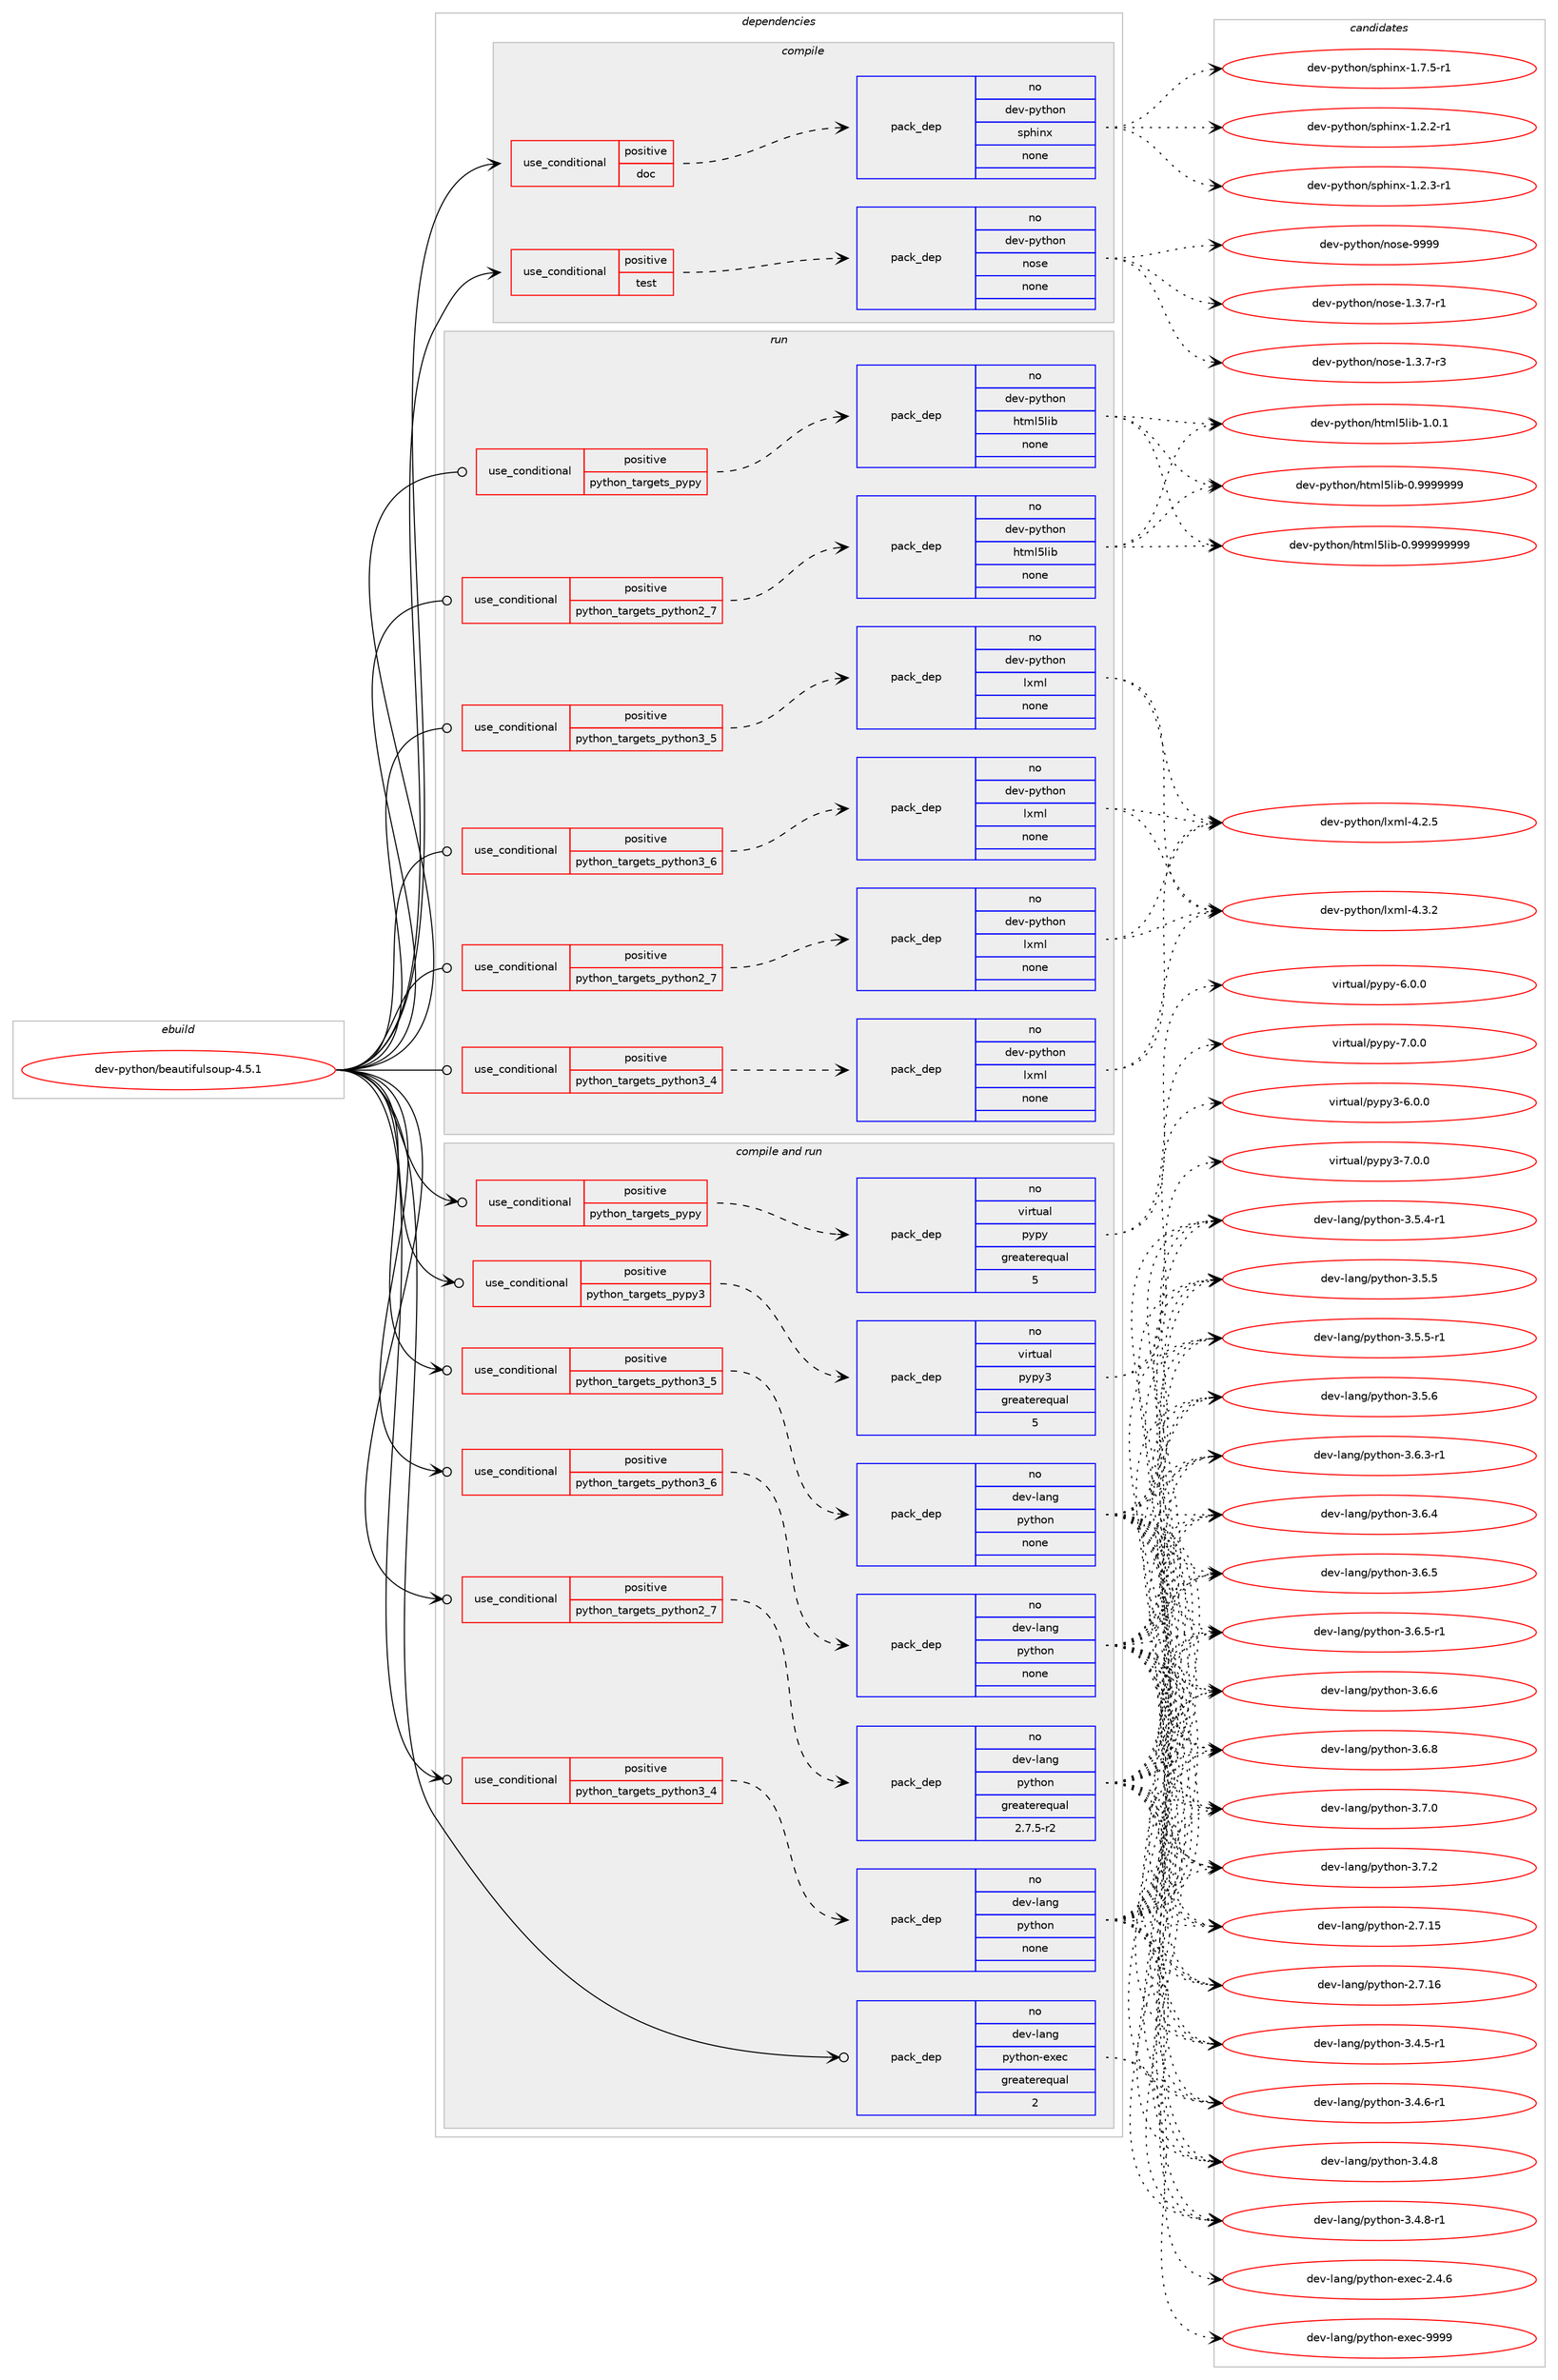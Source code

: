 digraph prolog {

# *************
# Graph options
# *************

newrank=true;
concentrate=true;
compound=true;
graph [rankdir=LR,fontname=Helvetica,fontsize=10,ranksep=1.5];#, ranksep=2.5, nodesep=0.2];
edge  [arrowhead=vee];
node  [fontname=Helvetica,fontsize=10];

# **********
# The ebuild
# **********

subgraph cluster_leftcol {
color=gray;
rank=same;
label=<<i>ebuild</i>>;
id [label="dev-python/beautifulsoup-4.5.1", color=red, width=4, href="../dev-python/beautifulsoup-4.5.1.svg"];
}

# ****************
# The dependencies
# ****************

subgraph cluster_midcol {
color=gray;
label=<<i>dependencies</i>>;
subgraph cluster_compile {
fillcolor="#eeeeee";
style=filled;
label=<<i>compile</i>>;
subgraph cond371585 {
dependency1400879 [label=<<TABLE BORDER="0" CELLBORDER="1" CELLSPACING="0" CELLPADDING="4"><TR><TD ROWSPAN="3" CELLPADDING="10">use_conditional</TD></TR><TR><TD>positive</TD></TR><TR><TD>doc</TD></TR></TABLE>>, shape=none, color=red];
subgraph pack1006066 {
dependency1400880 [label=<<TABLE BORDER="0" CELLBORDER="1" CELLSPACING="0" CELLPADDING="4" WIDTH="220"><TR><TD ROWSPAN="6" CELLPADDING="30">pack_dep</TD></TR><TR><TD WIDTH="110">no</TD></TR><TR><TD>dev-python</TD></TR><TR><TD>sphinx</TD></TR><TR><TD>none</TD></TR><TR><TD></TD></TR></TABLE>>, shape=none, color=blue];
}
dependency1400879:e -> dependency1400880:w [weight=20,style="dashed",arrowhead="vee"];
}
id:e -> dependency1400879:w [weight=20,style="solid",arrowhead="vee"];
subgraph cond371586 {
dependency1400881 [label=<<TABLE BORDER="0" CELLBORDER="1" CELLSPACING="0" CELLPADDING="4"><TR><TD ROWSPAN="3" CELLPADDING="10">use_conditional</TD></TR><TR><TD>positive</TD></TR><TR><TD>test</TD></TR></TABLE>>, shape=none, color=red];
subgraph pack1006067 {
dependency1400882 [label=<<TABLE BORDER="0" CELLBORDER="1" CELLSPACING="0" CELLPADDING="4" WIDTH="220"><TR><TD ROWSPAN="6" CELLPADDING="30">pack_dep</TD></TR><TR><TD WIDTH="110">no</TD></TR><TR><TD>dev-python</TD></TR><TR><TD>nose</TD></TR><TR><TD>none</TD></TR><TR><TD></TD></TR></TABLE>>, shape=none, color=blue];
}
dependency1400881:e -> dependency1400882:w [weight=20,style="dashed",arrowhead="vee"];
}
id:e -> dependency1400881:w [weight=20,style="solid",arrowhead="vee"];
}
subgraph cluster_compileandrun {
fillcolor="#eeeeee";
style=filled;
label=<<i>compile and run</i>>;
subgraph cond371587 {
dependency1400883 [label=<<TABLE BORDER="0" CELLBORDER="1" CELLSPACING="0" CELLPADDING="4"><TR><TD ROWSPAN="3" CELLPADDING="10">use_conditional</TD></TR><TR><TD>positive</TD></TR><TR><TD>python_targets_pypy</TD></TR></TABLE>>, shape=none, color=red];
subgraph pack1006068 {
dependency1400884 [label=<<TABLE BORDER="0" CELLBORDER="1" CELLSPACING="0" CELLPADDING="4" WIDTH="220"><TR><TD ROWSPAN="6" CELLPADDING="30">pack_dep</TD></TR><TR><TD WIDTH="110">no</TD></TR><TR><TD>virtual</TD></TR><TR><TD>pypy</TD></TR><TR><TD>greaterequal</TD></TR><TR><TD>5</TD></TR></TABLE>>, shape=none, color=blue];
}
dependency1400883:e -> dependency1400884:w [weight=20,style="dashed",arrowhead="vee"];
}
id:e -> dependency1400883:w [weight=20,style="solid",arrowhead="odotvee"];
subgraph cond371588 {
dependency1400885 [label=<<TABLE BORDER="0" CELLBORDER="1" CELLSPACING="0" CELLPADDING="4"><TR><TD ROWSPAN="3" CELLPADDING="10">use_conditional</TD></TR><TR><TD>positive</TD></TR><TR><TD>python_targets_pypy3</TD></TR></TABLE>>, shape=none, color=red];
subgraph pack1006069 {
dependency1400886 [label=<<TABLE BORDER="0" CELLBORDER="1" CELLSPACING="0" CELLPADDING="4" WIDTH="220"><TR><TD ROWSPAN="6" CELLPADDING="30">pack_dep</TD></TR><TR><TD WIDTH="110">no</TD></TR><TR><TD>virtual</TD></TR><TR><TD>pypy3</TD></TR><TR><TD>greaterequal</TD></TR><TR><TD>5</TD></TR></TABLE>>, shape=none, color=blue];
}
dependency1400885:e -> dependency1400886:w [weight=20,style="dashed",arrowhead="vee"];
}
id:e -> dependency1400885:w [weight=20,style="solid",arrowhead="odotvee"];
subgraph cond371589 {
dependency1400887 [label=<<TABLE BORDER="0" CELLBORDER="1" CELLSPACING="0" CELLPADDING="4"><TR><TD ROWSPAN="3" CELLPADDING="10">use_conditional</TD></TR><TR><TD>positive</TD></TR><TR><TD>python_targets_python2_7</TD></TR></TABLE>>, shape=none, color=red];
subgraph pack1006070 {
dependency1400888 [label=<<TABLE BORDER="0" CELLBORDER="1" CELLSPACING="0" CELLPADDING="4" WIDTH="220"><TR><TD ROWSPAN="6" CELLPADDING="30">pack_dep</TD></TR><TR><TD WIDTH="110">no</TD></TR><TR><TD>dev-lang</TD></TR><TR><TD>python</TD></TR><TR><TD>greaterequal</TD></TR><TR><TD>2.7.5-r2</TD></TR></TABLE>>, shape=none, color=blue];
}
dependency1400887:e -> dependency1400888:w [weight=20,style="dashed",arrowhead="vee"];
}
id:e -> dependency1400887:w [weight=20,style="solid",arrowhead="odotvee"];
subgraph cond371590 {
dependency1400889 [label=<<TABLE BORDER="0" CELLBORDER="1" CELLSPACING="0" CELLPADDING="4"><TR><TD ROWSPAN="3" CELLPADDING="10">use_conditional</TD></TR><TR><TD>positive</TD></TR><TR><TD>python_targets_python3_4</TD></TR></TABLE>>, shape=none, color=red];
subgraph pack1006071 {
dependency1400890 [label=<<TABLE BORDER="0" CELLBORDER="1" CELLSPACING="0" CELLPADDING="4" WIDTH="220"><TR><TD ROWSPAN="6" CELLPADDING="30">pack_dep</TD></TR><TR><TD WIDTH="110">no</TD></TR><TR><TD>dev-lang</TD></TR><TR><TD>python</TD></TR><TR><TD>none</TD></TR><TR><TD></TD></TR></TABLE>>, shape=none, color=blue];
}
dependency1400889:e -> dependency1400890:w [weight=20,style="dashed",arrowhead="vee"];
}
id:e -> dependency1400889:w [weight=20,style="solid",arrowhead="odotvee"];
subgraph cond371591 {
dependency1400891 [label=<<TABLE BORDER="0" CELLBORDER="1" CELLSPACING="0" CELLPADDING="4"><TR><TD ROWSPAN="3" CELLPADDING="10">use_conditional</TD></TR><TR><TD>positive</TD></TR><TR><TD>python_targets_python3_5</TD></TR></TABLE>>, shape=none, color=red];
subgraph pack1006072 {
dependency1400892 [label=<<TABLE BORDER="0" CELLBORDER="1" CELLSPACING="0" CELLPADDING="4" WIDTH="220"><TR><TD ROWSPAN="6" CELLPADDING="30">pack_dep</TD></TR><TR><TD WIDTH="110">no</TD></TR><TR><TD>dev-lang</TD></TR><TR><TD>python</TD></TR><TR><TD>none</TD></TR><TR><TD></TD></TR></TABLE>>, shape=none, color=blue];
}
dependency1400891:e -> dependency1400892:w [weight=20,style="dashed",arrowhead="vee"];
}
id:e -> dependency1400891:w [weight=20,style="solid",arrowhead="odotvee"];
subgraph cond371592 {
dependency1400893 [label=<<TABLE BORDER="0" CELLBORDER="1" CELLSPACING="0" CELLPADDING="4"><TR><TD ROWSPAN="3" CELLPADDING="10">use_conditional</TD></TR><TR><TD>positive</TD></TR><TR><TD>python_targets_python3_6</TD></TR></TABLE>>, shape=none, color=red];
subgraph pack1006073 {
dependency1400894 [label=<<TABLE BORDER="0" CELLBORDER="1" CELLSPACING="0" CELLPADDING="4" WIDTH="220"><TR><TD ROWSPAN="6" CELLPADDING="30">pack_dep</TD></TR><TR><TD WIDTH="110">no</TD></TR><TR><TD>dev-lang</TD></TR><TR><TD>python</TD></TR><TR><TD>none</TD></TR><TR><TD></TD></TR></TABLE>>, shape=none, color=blue];
}
dependency1400893:e -> dependency1400894:w [weight=20,style="dashed",arrowhead="vee"];
}
id:e -> dependency1400893:w [weight=20,style="solid",arrowhead="odotvee"];
subgraph pack1006074 {
dependency1400895 [label=<<TABLE BORDER="0" CELLBORDER="1" CELLSPACING="0" CELLPADDING="4" WIDTH="220"><TR><TD ROWSPAN="6" CELLPADDING="30">pack_dep</TD></TR><TR><TD WIDTH="110">no</TD></TR><TR><TD>dev-lang</TD></TR><TR><TD>python-exec</TD></TR><TR><TD>greaterequal</TD></TR><TR><TD>2</TD></TR></TABLE>>, shape=none, color=blue];
}
id:e -> dependency1400895:w [weight=20,style="solid",arrowhead="odotvee"];
}
subgraph cluster_run {
fillcolor="#eeeeee";
style=filled;
label=<<i>run</i>>;
subgraph cond371593 {
dependency1400896 [label=<<TABLE BORDER="0" CELLBORDER="1" CELLSPACING="0" CELLPADDING="4"><TR><TD ROWSPAN="3" CELLPADDING="10">use_conditional</TD></TR><TR><TD>positive</TD></TR><TR><TD>python_targets_pypy</TD></TR></TABLE>>, shape=none, color=red];
subgraph pack1006075 {
dependency1400897 [label=<<TABLE BORDER="0" CELLBORDER="1" CELLSPACING="0" CELLPADDING="4" WIDTH="220"><TR><TD ROWSPAN="6" CELLPADDING="30">pack_dep</TD></TR><TR><TD WIDTH="110">no</TD></TR><TR><TD>dev-python</TD></TR><TR><TD>html5lib</TD></TR><TR><TD>none</TD></TR><TR><TD></TD></TR></TABLE>>, shape=none, color=blue];
}
dependency1400896:e -> dependency1400897:w [weight=20,style="dashed",arrowhead="vee"];
}
id:e -> dependency1400896:w [weight=20,style="solid",arrowhead="odot"];
subgraph cond371594 {
dependency1400898 [label=<<TABLE BORDER="0" CELLBORDER="1" CELLSPACING="0" CELLPADDING="4"><TR><TD ROWSPAN="3" CELLPADDING="10">use_conditional</TD></TR><TR><TD>positive</TD></TR><TR><TD>python_targets_python2_7</TD></TR></TABLE>>, shape=none, color=red];
subgraph pack1006076 {
dependency1400899 [label=<<TABLE BORDER="0" CELLBORDER="1" CELLSPACING="0" CELLPADDING="4" WIDTH="220"><TR><TD ROWSPAN="6" CELLPADDING="30">pack_dep</TD></TR><TR><TD WIDTH="110">no</TD></TR><TR><TD>dev-python</TD></TR><TR><TD>html5lib</TD></TR><TR><TD>none</TD></TR><TR><TD></TD></TR></TABLE>>, shape=none, color=blue];
}
dependency1400898:e -> dependency1400899:w [weight=20,style="dashed",arrowhead="vee"];
}
id:e -> dependency1400898:w [weight=20,style="solid",arrowhead="odot"];
subgraph cond371595 {
dependency1400900 [label=<<TABLE BORDER="0" CELLBORDER="1" CELLSPACING="0" CELLPADDING="4"><TR><TD ROWSPAN="3" CELLPADDING="10">use_conditional</TD></TR><TR><TD>positive</TD></TR><TR><TD>python_targets_python2_7</TD></TR></TABLE>>, shape=none, color=red];
subgraph pack1006077 {
dependency1400901 [label=<<TABLE BORDER="0" CELLBORDER="1" CELLSPACING="0" CELLPADDING="4" WIDTH="220"><TR><TD ROWSPAN="6" CELLPADDING="30">pack_dep</TD></TR><TR><TD WIDTH="110">no</TD></TR><TR><TD>dev-python</TD></TR><TR><TD>lxml</TD></TR><TR><TD>none</TD></TR><TR><TD></TD></TR></TABLE>>, shape=none, color=blue];
}
dependency1400900:e -> dependency1400901:w [weight=20,style="dashed",arrowhead="vee"];
}
id:e -> dependency1400900:w [weight=20,style="solid",arrowhead="odot"];
subgraph cond371596 {
dependency1400902 [label=<<TABLE BORDER="0" CELLBORDER="1" CELLSPACING="0" CELLPADDING="4"><TR><TD ROWSPAN="3" CELLPADDING="10">use_conditional</TD></TR><TR><TD>positive</TD></TR><TR><TD>python_targets_python3_4</TD></TR></TABLE>>, shape=none, color=red];
subgraph pack1006078 {
dependency1400903 [label=<<TABLE BORDER="0" CELLBORDER="1" CELLSPACING="0" CELLPADDING="4" WIDTH="220"><TR><TD ROWSPAN="6" CELLPADDING="30">pack_dep</TD></TR><TR><TD WIDTH="110">no</TD></TR><TR><TD>dev-python</TD></TR><TR><TD>lxml</TD></TR><TR><TD>none</TD></TR><TR><TD></TD></TR></TABLE>>, shape=none, color=blue];
}
dependency1400902:e -> dependency1400903:w [weight=20,style="dashed",arrowhead="vee"];
}
id:e -> dependency1400902:w [weight=20,style="solid",arrowhead="odot"];
subgraph cond371597 {
dependency1400904 [label=<<TABLE BORDER="0" CELLBORDER="1" CELLSPACING="0" CELLPADDING="4"><TR><TD ROWSPAN="3" CELLPADDING="10">use_conditional</TD></TR><TR><TD>positive</TD></TR><TR><TD>python_targets_python3_5</TD></TR></TABLE>>, shape=none, color=red];
subgraph pack1006079 {
dependency1400905 [label=<<TABLE BORDER="0" CELLBORDER="1" CELLSPACING="0" CELLPADDING="4" WIDTH="220"><TR><TD ROWSPAN="6" CELLPADDING="30">pack_dep</TD></TR><TR><TD WIDTH="110">no</TD></TR><TR><TD>dev-python</TD></TR><TR><TD>lxml</TD></TR><TR><TD>none</TD></TR><TR><TD></TD></TR></TABLE>>, shape=none, color=blue];
}
dependency1400904:e -> dependency1400905:w [weight=20,style="dashed",arrowhead="vee"];
}
id:e -> dependency1400904:w [weight=20,style="solid",arrowhead="odot"];
subgraph cond371598 {
dependency1400906 [label=<<TABLE BORDER="0" CELLBORDER="1" CELLSPACING="0" CELLPADDING="4"><TR><TD ROWSPAN="3" CELLPADDING="10">use_conditional</TD></TR><TR><TD>positive</TD></TR><TR><TD>python_targets_python3_6</TD></TR></TABLE>>, shape=none, color=red];
subgraph pack1006080 {
dependency1400907 [label=<<TABLE BORDER="0" CELLBORDER="1" CELLSPACING="0" CELLPADDING="4" WIDTH="220"><TR><TD ROWSPAN="6" CELLPADDING="30">pack_dep</TD></TR><TR><TD WIDTH="110">no</TD></TR><TR><TD>dev-python</TD></TR><TR><TD>lxml</TD></TR><TR><TD>none</TD></TR><TR><TD></TD></TR></TABLE>>, shape=none, color=blue];
}
dependency1400906:e -> dependency1400907:w [weight=20,style="dashed",arrowhead="vee"];
}
id:e -> dependency1400906:w [weight=20,style="solid",arrowhead="odot"];
}
}

# **************
# The candidates
# **************

subgraph cluster_choices {
rank=same;
color=gray;
label=<<i>candidates</i>>;

subgraph choice1006066 {
color=black;
nodesep=1;
choice10010111845112121116104111110471151121041051101204549465046504511449 [label="dev-python/sphinx-1.2.2-r1", color=red, width=4,href="../dev-python/sphinx-1.2.2-r1.svg"];
choice10010111845112121116104111110471151121041051101204549465046514511449 [label="dev-python/sphinx-1.2.3-r1", color=red, width=4,href="../dev-python/sphinx-1.2.3-r1.svg"];
choice10010111845112121116104111110471151121041051101204549465546534511449 [label="dev-python/sphinx-1.7.5-r1", color=red, width=4,href="../dev-python/sphinx-1.7.5-r1.svg"];
dependency1400880:e -> choice10010111845112121116104111110471151121041051101204549465046504511449:w [style=dotted,weight="100"];
dependency1400880:e -> choice10010111845112121116104111110471151121041051101204549465046514511449:w [style=dotted,weight="100"];
dependency1400880:e -> choice10010111845112121116104111110471151121041051101204549465546534511449:w [style=dotted,weight="100"];
}
subgraph choice1006067 {
color=black;
nodesep=1;
choice10010111845112121116104111110471101111151014549465146554511449 [label="dev-python/nose-1.3.7-r1", color=red, width=4,href="../dev-python/nose-1.3.7-r1.svg"];
choice10010111845112121116104111110471101111151014549465146554511451 [label="dev-python/nose-1.3.7-r3", color=red, width=4,href="../dev-python/nose-1.3.7-r3.svg"];
choice10010111845112121116104111110471101111151014557575757 [label="dev-python/nose-9999", color=red, width=4,href="../dev-python/nose-9999.svg"];
dependency1400882:e -> choice10010111845112121116104111110471101111151014549465146554511449:w [style=dotted,weight="100"];
dependency1400882:e -> choice10010111845112121116104111110471101111151014549465146554511451:w [style=dotted,weight="100"];
dependency1400882:e -> choice10010111845112121116104111110471101111151014557575757:w [style=dotted,weight="100"];
}
subgraph choice1006068 {
color=black;
nodesep=1;
choice1181051141161179710847112121112121455446484648 [label="virtual/pypy-6.0.0", color=red, width=4,href="../virtual/pypy-6.0.0.svg"];
choice1181051141161179710847112121112121455546484648 [label="virtual/pypy-7.0.0", color=red, width=4,href="../virtual/pypy-7.0.0.svg"];
dependency1400884:e -> choice1181051141161179710847112121112121455446484648:w [style=dotted,weight="100"];
dependency1400884:e -> choice1181051141161179710847112121112121455546484648:w [style=dotted,weight="100"];
}
subgraph choice1006069 {
color=black;
nodesep=1;
choice118105114116117971084711212111212151455446484648 [label="virtual/pypy3-6.0.0", color=red, width=4,href="../virtual/pypy3-6.0.0.svg"];
choice118105114116117971084711212111212151455546484648 [label="virtual/pypy3-7.0.0", color=red, width=4,href="../virtual/pypy3-7.0.0.svg"];
dependency1400886:e -> choice118105114116117971084711212111212151455446484648:w [style=dotted,weight="100"];
dependency1400886:e -> choice118105114116117971084711212111212151455546484648:w [style=dotted,weight="100"];
}
subgraph choice1006070 {
color=black;
nodesep=1;
choice10010111845108971101034711212111610411111045504655464953 [label="dev-lang/python-2.7.15", color=red, width=4,href="../dev-lang/python-2.7.15.svg"];
choice10010111845108971101034711212111610411111045504655464954 [label="dev-lang/python-2.7.16", color=red, width=4,href="../dev-lang/python-2.7.16.svg"];
choice1001011184510897110103471121211161041111104551465246534511449 [label="dev-lang/python-3.4.5-r1", color=red, width=4,href="../dev-lang/python-3.4.5-r1.svg"];
choice1001011184510897110103471121211161041111104551465246544511449 [label="dev-lang/python-3.4.6-r1", color=red, width=4,href="../dev-lang/python-3.4.6-r1.svg"];
choice100101118451089711010347112121116104111110455146524656 [label="dev-lang/python-3.4.8", color=red, width=4,href="../dev-lang/python-3.4.8.svg"];
choice1001011184510897110103471121211161041111104551465246564511449 [label="dev-lang/python-3.4.8-r1", color=red, width=4,href="../dev-lang/python-3.4.8-r1.svg"];
choice1001011184510897110103471121211161041111104551465346524511449 [label="dev-lang/python-3.5.4-r1", color=red, width=4,href="../dev-lang/python-3.5.4-r1.svg"];
choice100101118451089711010347112121116104111110455146534653 [label="dev-lang/python-3.5.5", color=red, width=4,href="../dev-lang/python-3.5.5.svg"];
choice1001011184510897110103471121211161041111104551465346534511449 [label="dev-lang/python-3.5.5-r1", color=red, width=4,href="../dev-lang/python-3.5.5-r1.svg"];
choice100101118451089711010347112121116104111110455146534654 [label="dev-lang/python-3.5.6", color=red, width=4,href="../dev-lang/python-3.5.6.svg"];
choice1001011184510897110103471121211161041111104551465446514511449 [label="dev-lang/python-3.6.3-r1", color=red, width=4,href="../dev-lang/python-3.6.3-r1.svg"];
choice100101118451089711010347112121116104111110455146544652 [label="dev-lang/python-3.6.4", color=red, width=4,href="../dev-lang/python-3.6.4.svg"];
choice100101118451089711010347112121116104111110455146544653 [label="dev-lang/python-3.6.5", color=red, width=4,href="../dev-lang/python-3.6.5.svg"];
choice1001011184510897110103471121211161041111104551465446534511449 [label="dev-lang/python-3.6.5-r1", color=red, width=4,href="../dev-lang/python-3.6.5-r1.svg"];
choice100101118451089711010347112121116104111110455146544654 [label="dev-lang/python-3.6.6", color=red, width=4,href="../dev-lang/python-3.6.6.svg"];
choice100101118451089711010347112121116104111110455146544656 [label="dev-lang/python-3.6.8", color=red, width=4,href="../dev-lang/python-3.6.8.svg"];
choice100101118451089711010347112121116104111110455146554648 [label="dev-lang/python-3.7.0", color=red, width=4,href="../dev-lang/python-3.7.0.svg"];
choice100101118451089711010347112121116104111110455146554650 [label="dev-lang/python-3.7.2", color=red, width=4,href="../dev-lang/python-3.7.2.svg"];
dependency1400888:e -> choice10010111845108971101034711212111610411111045504655464953:w [style=dotted,weight="100"];
dependency1400888:e -> choice10010111845108971101034711212111610411111045504655464954:w [style=dotted,weight="100"];
dependency1400888:e -> choice1001011184510897110103471121211161041111104551465246534511449:w [style=dotted,weight="100"];
dependency1400888:e -> choice1001011184510897110103471121211161041111104551465246544511449:w [style=dotted,weight="100"];
dependency1400888:e -> choice100101118451089711010347112121116104111110455146524656:w [style=dotted,weight="100"];
dependency1400888:e -> choice1001011184510897110103471121211161041111104551465246564511449:w [style=dotted,weight="100"];
dependency1400888:e -> choice1001011184510897110103471121211161041111104551465346524511449:w [style=dotted,weight="100"];
dependency1400888:e -> choice100101118451089711010347112121116104111110455146534653:w [style=dotted,weight="100"];
dependency1400888:e -> choice1001011184510897110103471121211161041111104551465346534511449:w [style=dotted,weight="100"];
dependency1400888:e -> choice100101118451089711010347112121116104111110455146534654:w [style=dotted,weight="100"];
dependency1400888:e -> choice1001011184510897110103471121211161041111104551465446514511449:w [style=dotted,weight="100"];
dependency1400888:e -> choice100101118451089711010347112121116104111110455146544652:w [style=dotted,weight="100"];
dependency1400888:e -> choice100101118451089711010347112121116104111110455146544653:w [style=dotted,weight="100"];
dependency1400888:e -> choice1001011184510897110103471121211161041111104551465446534511449:w [style=dotted,weight="100"];
dependency1400888:e -> choice100101118451089711010347112121116104111110455146544654:w [style=dotted,weight="100"];
dependency1400888:e -> choice100101118451089711010347112121116104111110455146544656:w [style=dotted,weight="100"];
dependency1400888:e -> choice100101118451089711010347112121116104111110455146554648:w [style=dotted,weight="100"];
dependency1400888:e -> choice100101118451089711010347112121116104111110455146554650:w [style=dotted,weight="100"];
}
subgraph choice1006071 {
color=black;
nodesep=1;
choice10010111845108971101034711212111610411111045504655464953 [label="dev-lang/python-2.7.15", color=red, width=4,href="../dev-lang/python-2.7.15.svg"];
choice10010111845108971101034711212111610411111045504655464954 [label="dev-lang/python-2.7.16", color=red, width=4,href="../dev-lang/python-2.7.16.svg"];
choice1001011184510897110103471121211161041111104551465246534511449 [label="dev-lang/python-3.4.5-r1", color=red, width=4,href="../dev-lang/python-3.4.5-r1.svg"];
choice1001011184510897110103471121211161041111104551465246544511449 [label="dev-lang/python-3.4.6-r1", color=red, width=4,href="../dev-lang/python-3.4.6-r1.svg"];
choice100101118451089711010347112121116104111110455146524656 [label="dev-lang/python-3.4.8", color=red, width=4,href="../dev-lang/python-3.4.8.svg"];
choice1001011184510897110103471121211161041111104551465246564511449 [label="dev-lang/python-3.4.8-r1", color=red, width=4,href="../dev-lang/python-3.4.8-r1.svg"];
choice1001011184510897110103471121211161041111104551465346524511449 [label="dev-lang/python-3.5.4-r1", color=red, width=4,href="../dev-lang/python-3.5.4-r1.svg"];
choice100101118451089711010347112121116104111110455146534653 [label="dev-lang/python-3.5.5", color=red, width=4,href="../dev-lang/python-3.5.5.svg"];
choice1001011184510897110103471121211161041111104551465346534511449 [label="dev-lang/python-3.5.5-r1", color=red, width=4,href="../dev-lang/python-3.5.5-r1.svg"];
choice100101118451089711010347112121116104111110455146534654 [label="dev-lang/python-3.5.6", color=red, width=4,href="../dev-lang/python-3.5.6.svg"];
choice1001011184510897110103471121211161041111104551465446514511449 [label="dev-lang/python-3.6.3-r1", color=red, width=4,href="../dev-lang/python-3.6.3-r1.svg"];
choice100101118451089711010347112121116104111110455146544652 [label="dev-lang/python-3.6.4", color=red, width=4,href="../dev-lang/python-3.6.4.svg"];
choice100101118451089711010347112121116104111110455146544653 [label="dev-lang/python-3.6.5", color=red, width=4,href="../dev-lang/python-3.6.5.svg"];
choice1001011184510897110103471121211161041111104551465446534511449 [label="dev-lang/python-3.6.5-r1", color=red, width=4,href="../dev-lang/python-3.6.5-r1.svg"];
choice100101118451089711010347112121116104111110455146544654 [label="dev-lang/python-3.6.6", color=red, width=4,href="../dev-lang/python-3.6.6.svg"];
choice100101118451089711010347112121116104111110455146544656 [label="dev-lang/python-3.6.8", color=red, width=4,href="../dev-lang/python-3.6.8.svg"];
choice100101118451089711010347112121116104111110455146554648 [label="dev-lang/python-3.7.0", color=red, width=4,href="../dev-lang/python-3.7.0.svg"];
choice100101118451089711010347112121116104111110455146554650 [label="dev-lang/python-3.7.2", color=red, width=4,href="../dev-lang/python-3.7.2.svg"];
dependency1400890:e -> choice10010111845108971101034711212111610411111045504655464953:w [style=dotted,weight="100"];
dependency1400890:e -> choice10010111845108971101034711212111610411111045504655464954:w [style=dotted,weight="100"];
dependency1400890:e -> choice1001011184510897110103471121211161041111104551465246534511449:w [style=dotted,weight="100"];
dependency1400890:e -> choice1001011184510897110103471121211161041111104551465246544511449:w [style=dotted,weight="100"];
dependency1400890:e -> choice100101118451089711010347112121116104111110455146524656:w [style=dotted,weight="100"];
dependency1400890:e -> choice1001011184510897110103471121211161041111104551465246564511449:w [style=dotted,weight="100"];
dependency1400890:e -> choice1001011184510897110103471121211161041111104551465346524511449:w [style=dotted,weight="100"];
dependency1400890:e -> choice100101118451089711010347112121116104111110455146534653:w [style=dotted,weight="100"];
dependency1400890:e -> choice1001011184510897110103471121211161041111104551465346534511449:w [style=dotted,weight="100"];
dependency1400890:e -> choice100101118451089711010347112121116104111110455146534654:w [style=dotted,weight="100"];
dependency1400890:e -> choice1001011184510897110103471121211161041111104551465446514511449:w [style=dotted,weight="100"];
dependency1400890:e -> choice100101118451089711010347112121116104111110455146544652:w [style=dotted,weight="100"];
dependency1400890:e -> choice100101118451089711010347112121116104111110455146544653:w [style=dotted,weight="100"];
dependency1400890:e -> choice1001011184510897110103471121211161041111104551465446534511449:w [style=dotted,weight="100"];
dependency1400890:e -> choice100101118451089711010347112121116104111110455146544654:w [style=dotted,weight="100"];
dependency1400890:e -> choice100101118451089711010347112121116104111110455146544656:w [style=dotted,weight="100"];
dependency1400890:e -> choice100101118451089711010347112121116104111110455146554648:w [style=dotted,weight="100"];
dependency1400890:e -> choice100101118451089711010347112121116104111110455146554650:w [style=dotted,weight="100"];
}
subgraph choice1006072 {
color=black;
nodesep=1;
choice10010111845108971101034711212111610411111045504655464953 [label="dev-lang/python-2.7.15", color=red, width=4,href="../dev-lang/python-2.7.15.svg"];
choice10010111845108971101034711212111610411111045504655464954 [label="dev-lang/python-2.7.16", color=red, width=4,href="../dev-lang/python-2.7.16.svg"];
choice1001011184510897110103471121211161041111104551465246534511449 [label="dev-lang/python-3.4.5-r1", color=red, width=4,href="../dev-lang/python-3.4.5-r1.svg"];
choice1001011184510897110103471121211161041111104551465246544511449 [label="dev-lang/python-3.4.6-r1", color=red, width=4,href="../dev-lang/python-3.4.6-r1.svg"];
choice100101118451089711010347112121116104111110455146524656 [label="dev-lang/python-3.4.8", color=red, width=4,href="../dev-lang/python-3.4.8.svg"];
choice1001011184510897110103471121211161041111104551465246564511449 [label="dev-lang/python-3.4.8-r1", color=red, width=4,href="../dev-lang/python-3.4.8-r1.svg"];
choice1001011184510897110103471121211161041111104551465346524511449 [label="dev-lang/python-3.5.4-r1", color=red, width=4,href="../dev-lang/python-3.5.4-r1.svg"];
choice100101118451089711010347112121116104111110455146534653 [label="dev-lang/python-3.5.5", color=red, width=4,href="../dev-lang/python-3.5.5.svg"];
choice1001011184510897110103471121211161041111104551465346534511449 [label="dev-lang/python-3.5.5-r1", color=red, width=4,href="../dev-lang/python-3.5.5-r1.svg"];
choice100101118451089711010347112121116104111110455146534654 [label="dev-lang/python-3.5.6", color=red, width=4,href="../dev-lang/python-3.5.6.svg"];
choice1001011184510897110103471121211161041111104551465446514511449 [label="dev-lang/python-3.6.3-r1", color=red, width=4,href="../dev-lang/python-3.6.3-r1.svg"];
choice100101118451089711010347112121116104111110455146544652 [label="dev-lang/python-3.6.4", color=red, width=4,href="../dev-lang/python-3.6.4.svg"];
choice100101118451089711010347112121116104111110455146544653 [label="dev-lang/python-3.6.5", color=red, width=4,href="../dev-lang/python-3.6.5.svg"];
choice1001011184510897110103471121211161041111104551465446534511449 [label="dev-lang/python-3.6.5-r1", color=red, width=4,href="../dev-lang/python-3.6.5-r1.svg"];
choice100101118451089711010347112121116104111110455146544654 [label="dev-lang/python-3.6.6", color=red, width=4,href="../dev-lang/python-3.6.6.svg"];
choice100101118451089711010347112121116104111110455146544656 [label="dev-lang/python-3.6.8", color=red, width=4,href="../dev-lang/python-3.6.8.svg"];
choice100101118451089711010347112121116104111110455146554648 [label="dev-lang/python-3.7.0", color=red, width=4,href="../dev-lang/python-3.7.0.svg"];
choice100101118451089711010347112121116104111110455146554650 [label="dev-lang/python-3.7.2", color=red, width=4,href="../dev-lang/python-3.7.2.svg"];
dependency1400892:e -> choice10010111845108971101034711212111610411111045504655464953:w [style=dotted,weight="100"];
dependency1400892:e -> choice10010111845108971101034711212111610411111045504655464954:w [style=dotted,weight="100"];
dependency1400892:e -> choice1001011184510897110103471121211161041111104551465246534511449:w [style=dotted,weight="100"];
dependency1400892:e -> choice1001011184510897110103471121211161041111104551465246544511449:w [style=dotted,weight="100"];
dependency1400892:e -> choice100101118451089711010347112121116104111110455146524656:w [style=dotted,weight="100"];
dependency1400892:e -> choice1001011184510897110103471121211161041111104551465246564511449:w [style=dotted,weight="100"];
dependency1400892:e -> choice1001011184510897110103471121211161041111104551465346524511449:w [style=dotted,weight="100"];
dependency1400892:e -> choice100101118451089711010347112121116104111110455146534653:w [style=dotted,weight="100"];
dependency1400892:e -> choice1001011184510897110103471121211161041111104551465346534511449:w [style=dotted,weight="100"];
dependency1400892:e -> choice100101118451089711010347112121116104111110455146534654:w [style=dotted,weight="100"];
dependency1400892:e -> choice1001011184510897110103471121211161041111104551465446514511449:w [style=dotted,weight="100"];
dependency1400892:e -> choice100101118451089711010347112121116104111110455146544652:w [style=dotted,weight="100"];
dependency1400892:e -> choice100101118451089711010347112121116104111110455146544653:w [style=dotted,weight="100"];
dependency1400892:e -> choice1001011184510897110103471121211161041111104551465446534511449:w [style=dotted,weight="100"];
dependency1400892:e -> choice100101118451089711010347112121116104111110455146544654:w [style=dotted,weight="100"];
dependency1400892:e -> choice100101118451089711010347112121116104111110455146544656:w [style=dotted,weight="100"];
dependency1400892:e -> choice100101118451089711010347112121116104111110455146554648:w [style=dotted,weight="100"];
dependency1400892:e -> choice100101118451089711010347112121116104111110455146554650:w [style=dotted,weight="100"];
}
subgraph choice1006073 {
color=black;
nodesep=1;
choice10010111845108971101034711212111610411111045504655464953 [label="dev-lang/python-2.7.15", color=red, width=4,href="../dev-lang/python-2.7.15.svg"];
choice10010111845108971101034711212111610411111045504655464954 [label="dev-lang/python-2.7.16", color=red, width=4,href="../dev-lang/python-2.7.16.svg"];
choice1001011184510897110103471121211161041111104551465246534511449 [label="dev-lang/python-3.4.5-r1", color=red, width=4,href="../dev-lang/python-3.4.5-r1.svg"];
choice1001011184510897110103471121211161041111104551465246544511449 [label="dev-lang/python-3.4.6-r1", color=red, width=4,href="../dev-lang/python-3.4.6-r1.svg"];
choice100101118451089711010347112121116104111110455146524656 [label="dev-lang/python-3.4.8", color=red, width=4,href="../dev-lang/python-3.4.8.svg"];
choice1001011184510897110103471121211161041111104551465246564511449 [label="dev-lang/python-3.4.8-r1", color=red, width=4,href="../dev-lang/python-3.4.8-r1.svg"];
choice1001011184510897110103471121211161041111104551465346524511449 [label="dev-lang/python-3.5.4-r1", color=red, width=4,href="../dev-lang/python-3.5.4-r1.svg"];
choice100101118451089711010347112121116104111110455146534653 [label="dev-lang/python-3.5.5", color=red, width=4,href="../dev-lang/python-3.5.5.svg"];
choice1001011184510897110103471121211161041111104551465346534511449 [label="dev-lang/python-3.5.5-r1", color=red, width=4,href="../dev-lang/python-3.5.5-r1.svg"];
choice100101118451089711010347112121116104111110455146534654 [label="dev-lang/python-3.5.6", color=red, width=4,href="../dev-lang/python-3.5.6.svg"];
choice1001011184510897110103471121211161041111104551465446514511449 [label="dev-lang/python-3.6.3-r1", color=red, width=4,href="../dev-lang/python-3.6.3-r1.svg"];
choice100101118451089711010347112121116104111110455146544652 [label="dev-lang/python-3.6.4", color=red, width=4,href="../dev-lang/python-3.6.4.svg"];
choice100101118451089711010347112121116104111110455146544653 [label="dev-lang/python-3.6.5", color=red, width=4,href="../dev-lang/python-3.6.5.svg"];
choice1001011184510897110103471121211161041111104551465446534511449 [label="dev-lang/python-3.6.5-r1", color=red, width=4,href="../dev-lang/python-3.6.5-r1.svg"];
choice100101118451089711010347112121116104111110455146544654 [label="dev-lang/python-3.6.6", color=red, width=4,href="../dev-lang/python-3.6.6.svg"];
choice100101118451089711010347112121116104111110455146544656 [label="dev-lang/python-3.6.8", color=red, width=4,href="../dev-lang/python-3.6.8.svg"];
choice100101118451089711010347112121116104111110455146554648 [label="dev-lang/python-3.7.0", color=red, width=4,href="../dev-lang/python-3.7.0.svg"];
choice100101118451089711010347112121116104111110455146554650 [label="dev-lang/python-3.7.2", color=red, width=4,href="../dev-lang/python-3.7.2.svg"];
dependency1400894:e -> choice10010111845108971101034711212111610411111045504655464953:w [style=dotted,weight="100"];
dependency1400894:e -> choice10010111845108971101034711212111610411111045504655464954:w [style=dotted,weight="100"];
dependency1400894:e -> choice1001011184510897110103471121211161041111104551465246534511449:w [style=dotted,weight="100"];
dependency1400894:e -> choice1001011184510897110103471121211161041111104551465246544511449:w [style=dotted,weight="100"];
dependency1400894:e -> choice100101118451089711010347112121116104111110455146524656:w [style=dotted,weight="100"];
dependency1400894:e -> choice1001011184510897110103471121211161041111104551465246564511449:w [style=dotted,weight="100"];
dependency1400894:e -> choice1001011184510897110103471121211161041111104551465346524511449:w [style=dotted,weight="100"];
dependency1400894:e -> choice100101118451089711010347112121116104111110455146534653:w [style=dotted,weight="100"];
dependency1400894:e -> choice1001011184510897110103471121211161041111104551465346534511449:w [style=dotted,weight="100"];
dependency1400894:e -> choice100101118451089711010347112121116104111110455146534654:w [style=dotted,weight="100"];
dependency1400894:e -> choice1001011184510897110103471121211161041111104551465446514511449:w [style=dotted,weight="100"];
dependency1400894:e -> choice100101118451089711010347112121116104111110455146544652:w [style=dotted,weight="100"];
dependency1400894:e -> choice100101118451089711010347112121116104111110455146544653:w [style=dotted,weight="100"];
dependency1400894:e -> choice1001011184510897110103471121211161041111104551465446534511449:w [style=dotted,weight="100"];
dependency1400894:e -> choice100101118451089711010347112121116104111110455146544654:w [style=dotted,weight="100"];
dependency1400894:e -> choice100101118451089711010347112121116104111110455146544656:w [style=dotted,weight="100"];
dependency1400894:e -> choice100101118451089711010347112121116104111110455146554648:w [style=dotted,weight="100"];
dependency1400894:e -> choice100101118451089711010347112121116104111110455146554650:w [style=dotted,weight="100"];
}
subgraph choice1006074 {
color=black;
nodesep=1;
choice1001011184510897110103471121211161041111104510112010199455046524654 [label="dev-lang/python-exec-2.4.6", color=red, width=4,href="../dev-lang/python-exec-2.4.6.svg"];
choice10010111845108971101034711212111610411111045101120101994557575757 [label="dev-lang/python-exec-9999", color=red, width=4,href="../dev-lang/python-exec-9999.svg"];
dependency1400895:e -> choice1001011184510897110103471121211161041111104510112010199455046524654:w [style=dotted,weight="100"];
dependency1400895:e -> choice10010111845108971101034711212111610411111045101120101994557575757:w [style=dotted,weight="100"];
}
subgraph choice1006075 {
color=black;
nodesep=1;
choice1001011184511212111610411111047104116109108531081059845484657575757575757 [label="dev-python/html5lib-0.9999999", color=red, width=4,href="../dev-python/html5lib-0.9999999.svg"];
choice10010111845112121116104111110471041161091085310810598454846575757575757575757 [label="dev-python/html5lib-0.999999999", color=red, width=4,href="../dev-python/html5lib-0.999999999.svg"];
choice10010111845112121116104111110471041161091085310810598454946484649 [label="dev-python/html5lib-1.0.1", color=red, width=4,href="../dev-python/html5lib-1.0.1.svg"];
dependency1400897:e -> choice1001011184511212111610411111047104116109108531081059845484657575757575757:w [style=dotted,weight="100"];
dependency1400897:e -> choice10010111845112121116104111110471041161091085310810598454846575757575757575757:w [style=dotted,weight="100"];
dependency1400897:e -> choice10010111845112121116104111110471041161091085310810598454946484649:w [style=dotted,weight="100"];
}
subgraph choice1006076 {
color=black;
nodesep=1;
choice1001011184511212111610411111047104116109108531081059845484657575757575757 [label="dev-python/html5lib-0.9999999", color=red, width=4,href="../dev-python/html5lib-0.9999999.svg"];
choice10010111845112121116104111110471041161091085310810598454846575757575757575757 [label="dev-python/html5lib-0.999999999", color=red, width=4,href="../dev-python/html5lib-0.999999999.svg"];
choice10010111845112121116104111110471041161091085310810598454946484649 [label="dev-python/html5lib-1.0.1", color=red, width=4,href="../dev-python/html5lib-1.0.1.svg"];
dependency1400899:e -> choice1001011184511212111610411111047104116109108531081059845484657575757575757:w [style=dotted,weight="100"];
dependency1400899:e -> choice10010111845112121116104111110471041161091085310810598454846575757575757575757:w [style=dotted,weight="100"];
dependency1400899:e -> choice10010111845112121116104111110471041161091085310810598454946484649:w [style=dotted,weight="100"];
}
subgraph choice1006077 {
color=black;
nodesep=1;
choice1001011184511212111610411111047108120109108455246504653 [label="dev-python/lxml-4.2.5", color=red, width=4,href="../dev-python/lxml-4.2.5.svg"];
choice1001011184511212111610411111047108120109108455246514650 [label="dev-python/lxml-4.3.2", color=red, width=4,href="../dev-python/lxml-4.3.2.svg"];
dependency1400901:e -> choice1001011184511212111610411111047108120109108455246504653:w [style=dotted,weight="100"];
dependency1400901:e -> choice1001011184511212111610411111047108120109108455246514650:w [style=dotted,weight="100"];
}
subgraph choice1006078 {
color=black;
nodesep=1;
choice1001011184511212111610411111047108120109108455246504653 [label="dev-python/lxml-4.2.5", color=red, width=4,href="../dev-python/lxml-4.2.5.svg"];
choice1001011184511212111610411111047108120109108455246514650 [label="dev-python/lxml-4.3.2", color=red, width=4,href="../dev-python/lxml-4.3.2.svg"];
dependency1400903:e -> choice1001011184511212111610411111047108120109108455246504653:w [style=dotted,weight="100"];
dependency1400903:e -> choice1001011184511212111610411111047108120109108455246514650:w [style=dotted,weight="100"];
}
subgraph choice1006079 {
color=black;
nodesep=1;
choice1001011184511212111610411111047108120109108455246504653 [label="dev-python/lxml-4.2.5", color=red, width=4,href="../dev-python/lxml-4.2.5.svg"];
choice1001011184511212111610411111047108120109108455246514650 [label="dev-python/lxml-4.3.2", color=red, width=4,href="../dev-python/lxml-4.3.2.svg"];
dependency1400905:e -> choice1001011184511212111610411111047108120109108455246504653:w [style=dotted,weight="100"];
dependency1400905:e -> choice1001011184511212111610411111047108120109108455246514650:w [style=dotted,weight="100"];
}
subgraph choice1006080 {
color=black;
nodesep=1;
choice1001011184511212111610411111047108120109108455246504653 [label="dev-python/lxml-4.2.5", color=red, width=4,href="../dev-python/lxml-4.2.5.svg"];
choice1001011184511212111610411111047108120109108455246514650 [label="dev-python/lxml-4.3.2", color=red, width=4,href="../dev-python/lxml-4.3.2.svg"];
dependency1400907:e -> choice1001011184511212111610411111047108120109108455246504653:w [style=dotted,weight="100"];
dependency1400907:e -> choice1001011184511212111610411111047108120109108455246514650:w [style=dotted,weight="100"];
}
}

}
